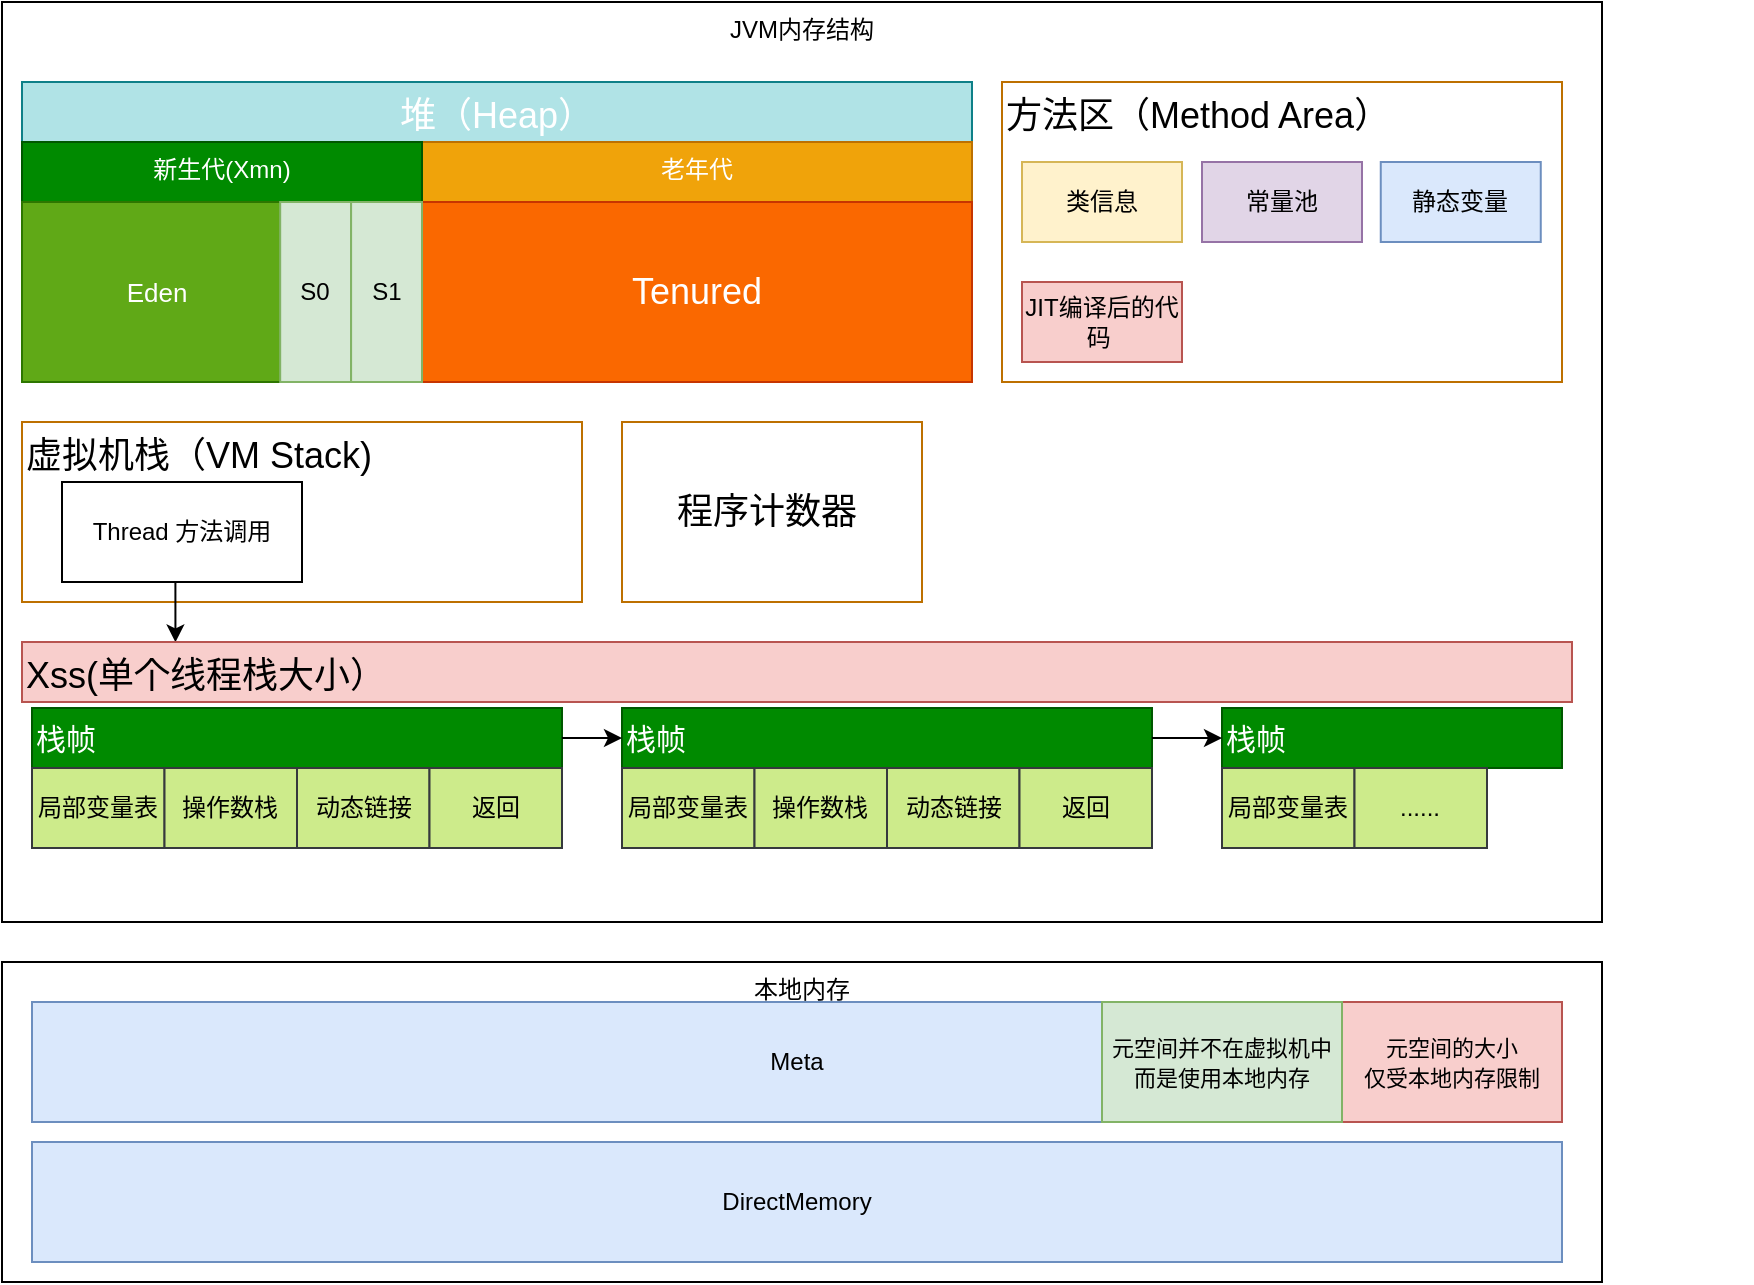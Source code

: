 <mxfile version="12.6.5" type="device"><diagram id="GDiNZ94IWS64b6WAGh60" name="JVM内存结构"><mxGraphModel dx="1208" dy="967" grid="1" gridSize="10" guides="1" tooltips="1" connect="1" arrows="1" fold="1" page="1" pageScale="1" pageWidth="827" pageHeight="1169" math="0" shadow="0"><root><mxCell id="0"/><mxCell id="1" parent="0"/><mxCell id="_Xoti6GvFluiDXKPqhfM-1" value="JVM内存结构" style="rounded=0;whiteSpace=wrap;html=1;verticalAlign=top;" vertex="1" parent="1"><mxGeometry x="40" y="210" width="800" height="460" as="geometry"/></mxCell><mxCell id="_Xoti6GvFluiDXKPqhfM-3" value="&lt;font style=&quot;font-size: 18px&quot; color=&quot;#ffffff&quot;&gt;堆（Heap）&lt;/font&gt;" style="rounded=0;whiteSpace=wrap;html=1;align=center;verticalAlign=top;fillColor=#b0e3e6;strokeColor=#0e8088;" vertex="1" parent="1"><mxGeometry x="50" y="250" width="475" height="30" as="geometry"/></mxCell><mxCell id="_Xoti6GvFluiDXKPqhfM-15" value="&lt;span style=&quot;font-size: 18px&quot;&gt;方法区（Method Area）&lt;/span&gt;" style="rounded=0;whiteSpace=wrap;html=1;align=left;verticalAlign=top;fillColor=none;strokeColor=#BD7000;fontColor=#000000;" vertex="1" parent="1"><mxGeometry x="540" y="250" width="280" height="150" as="geometry"/></mxCell><mxCell id="_Xoti6GvFluiDXKPqhfM-16" value="&lt;span style=&quot;font-size: 18px&quot;&gt;虚拟机栈（VM Stack)&lt;/span&gt;" style="rounded=0;whiteSpace=wrap;html=1;align=left;verticalAlign=top;fillColor=none;strokeColor=#BD7000;fontColor=#000000;" vertex="1" parent="1"><mxGeometry x="50" y="420" width="280" height="90" as="geometry"/></mxCell><mxCell id="_Xoti6GvFluiDXKPqhfM-18" value="类信息" style="rounded=0;whiteSpace=wrap;html=1;fillColor=#fff2cc;align=center;strokeColor=#d6b656;" vertex="1" parent="1"><mxGeometry x="550" y="290" width="80" height="40" as="geometry"/></mxCell><mxCell id="_Xoti6GvFluiDXKPqhfM-19" value="常量池" style="rounded=0;whiteSpace=wrap;html=1;fillColor=#e1d5e7;align=center;strokeColor=#9673a6;" vertex="1" parent="1"><mxGeometry x="640" y="290" width="80" height="40" as="geometry"/></mxCell><mxCell id="_Xoti6GvFluiDXKPqhfM-61" style="edgeStyle=orthogonalEdgeStyle;rounded=0;orthogonalLoop=1;jettySize=auto;html=1;exitX=0.5;exitY=1;exitDx=0;exitDy=0;entryX=0.099;entryY=0.006;entryDx=0;entryDy=0;entryPerimeter=0;fontColor=#FF0000;" edge="1" parent="1" source="_Xoti6GvFluiDXKPqhfM-48" target="_Xoti6GvFluiDXKPqhfM-57"><mxGeometry relative="1" as="geometry"/></mxCell><mxCell id="_Xoti6GvFluiDXKPqhfM-48" value="Thread 方法调用" style="rounded=0;whiteSpace=wrap;html=1;fillColor=none;fontColor=#000000;align=center;" vertex="1" parent="1"><mxGeometry x="70" y="450" width="120" height="50" as="geometry"/></mxCell><mxCell id="_Xoti6GvFluiDXKPqhfM-12" value="老年代" style="rounded=0;whiteSpace=wrap;html=1;align=center;verticalAlign=top;fillColor=#f0a30a;strokeColor=#BD7000;fontColor=#ffffff;" vertex="1" parent="1"><mxGeometry x="250" y="280" width="275" height="30" as="geometry"/></mxCell><mxCell id="_Xoti6GvFluiDXKPqhfM-13" value="&lt;font&gt;&lt;span style=&quot;font-size: 18px&quot;&gt;Tenured&lt;/span&gt;&lt;br&gt;&lt;/font&gt;" style="rounded=0;whiteSpace=wrap;html=1;align=center;verticalAlign=middle;fillColor=#fa6800;strokeColor=#C73500;fontColor=#ffffff;" vertex="1" parent="1"><mxGeometry x="250" y="310" width="275" height="90" as="geometry"/></mxCell><mxCell id="_Xoti6GvFluiDXKPqhfM-62" value="新生代(Xmn)" style="rounded=0;whiteSpace=wrap;html=1;align=center;verticalAlign=top;fillColor=#008a00;strokeColor=#005700;fontColor=#ffffff;" vertex="1" parent="1"><mxGeometry x="50" y="280" width="200" height="30" as="geometry"/></mxCell><mxCell id="_Xoti6GvFluiDXKPqhfM-20" value="本地内存" style="rounded=0;whiteSpace=wrap;html=1;verticalAlign=top;" vertex="1" parent="1"><mxGeometry x="40" y="690" width="800" height="160" as="geometry"/></mxCell><mxCell id="_Xoti6GvFluiDXKPqhfM-2" value="DirectMemory" style="rounded=0;whiteSpace=wrap;html=1;fillColor=#dae8fc;strokeColor=#6c8ebf;" vertex="1" parent="1"><mxGeometry x="55" y="780" width="765" height="60" as="geometry"/></mxCell><mxCell id="_Xoti6GvFluiDXKPqhfM-64" value="Meta&lt;span style=&quot;font-size: 11px ; text-align: left ; white-space: nowrap ; background-color: rgb(255 , 255 , 255)&quot;&gt;&lt;br&gt;&lt;/span&gt;" style="rounded=0;whiteSpace=wrap;html=1;fillColor=#dae8fc;strokeColor=#6c8ebf;" vertex="1" parent="1"><mxGeometry x="55" y="710" width="765" height="60" as="geometry"/></mxCell><mxCell id="_Xoti6GvFluiDXKPqhfM-65" value="&lt;span style=&quot;font-size: 11px ; text-align: left ; white-space: nowrap&quot;&gt;元空间的大小&lt;br&gt;仅受本地内存限制&lt;/span&gt;&lt;span style=&quot;font-size: 11px ; text-align: left ; white-space: nowrap ; background-color: rgb(255 , 255 , 255)&quot;&gt;&lt;br&gt;&lt;/span&gt;" style="rounded=0;whiteSpace=wrap;html=1;fillColor=#f8cecc;strokeColor=#b85450;" vertex="1" parent="1"><mxGeometry x="710" y="710" width="110" height="60" as="geometry"/></mxCell><mxCell id="_Xoti6GvFluiDXKPqhfM-66" value="&lt;span style=&quot;font-size: 11px ; white-space: nowrap&quot;&gt;元空间并不在虚拟机中&lt;br&gt;而是使用本地内存&lt;/span&gt;&lt;span style=&quot;font-size: 11px ; text-align: left ; white-space: nowrap ; background-color: rgb(255 , 255 , 255)&quot;&gt;&lt;br&gt;&lt;/span&gt;" style="rounded=0;whiteSpace=wrap;html=1;fillColor=#d5e8d4;strokeColor=#82b366;" vertex="1" parent="1"><mxGeometry x="590" y="710" width="120" height="60" as="geometry"/></mxCell><mxCell id="_Xoti6GvFluiDXKPqhfM-69" value="静态变量" style="rounded=0;whiteSpace=wrap;html=1;fillColor=#dae8fc;align=center;strokeColor=#6c8ebf;" vertex="1" parent="1"><mxGeometry x="729.38" y="290" width="80" height="40" as="geometry"/></mxCell><mxCell id="_Xoti6GvFluiDXKPqhfM-70" value="JIT编译后的代码&amp;nbsp;" style="rounded=0;whiteSpace=wrap;html=1;fillColor=#f8cecc;align=center;strokeColor=#b85450;" vertex="1" parent="1"><mxGeometry x="550" y="350" width="80" height="40" as="geometry"/></mxCell><mxCell id="_Xoti6GvFluiDXKPqhfM-71" value="&lt;span style=&quot;font-size: 18px&quot;&gt;程序计数器&amp;nbsp;&lt;/span&gt;" style="rounded=0;whiteSpace=wrap;html=1;align=center;verticalAlign=middle;fillColor=none;strokeColor=#BD7000;fontColor=#000000;" vertex="1" parent="1"><mxGeometry x="350" y="420" width="150" height="90" as="geometry"/></mxCell><mxCell id="_Xoti6GvFluiDXKPqhfM-63" value="" style="group" vertex="1" connectable="0" parent="1"><mxGeometry x="55" y="310" width="195" height="90" as="geometry"/></mxCell><mxCell id="_Xoti6GvFluiDXKPqhfM-11" value="&lt;font style=&quot;font-size: 13px&quot;&gt;Eden&lt;/font&gt;" style="rounded=0;whiteSpace=wrap;html=1;align=center;verticalAlign=middle;fillColor=#60a917;strokeColor=#2D7600;fontColor=#ffffff;" vertex="1" parent="_Xoti6GvFluiDXKPqhfM-63"><mxGeometry x="-5" width="135" height="90" as="geometry"/></mxCell><mxCell id="_Xoti6GvFluiDXKPqhfM-59" value="S0" style="rounded=0;whiteSpace=wrap;html=1;align=center;fillColor=#d5e8d4;strokeColor=#82b366;" vertex="1" parent="_Xoti6GvFluiDXKPqhfM-63"><mxGeometry x="124.091" width="35.455" height="90" as="geometry"/></mxCell><mxCell id="_Xoti6GvFluiDXKPqhfM-60" value="S1" style="rounded=0;whiteSpace=wrap;html=1;align=center;fillColor=#d5e8d4;strokeColor=#82b366;" vertex="1" parent="_Xoti6GvFluiDXKPqhfM-63"><mxGeometry x="159.545" width="35.455" height="90" as="geometry"/></mxCell><mxCell id="_Xoti6GvFluiDXKPqhfM-57" value="&lt;span style=&quot;font-size: 18px&quot;&gt;&lt;font color=&quot;#000000&quot;&gt;Xss(单个线程栈大小）&lt;/font&gt;&lt;/span&gt;" style="rounded=0;whiteSpace=wrap;html=1;align=left;verticalAlign=top;fillColor=#f8cecc;strokeColor=#b85450;" vertex="1" parent="1"><mxGeometry x="50" y="530" width="775" height="30" as="geometry"/></mxCell><mxCell id="_Xoti6GvFluiDXKPqhfM-74" value="" style="group" vertex="1" connectable="0" parent="1"><mxGeometry x="55" y="563" width="265" height="70" as="geometry"/></mxCell><mxCell id="_Xoti6GvFluiDXKPqhfM-17" value="&lt;font style=&quot;font-size: 15px&quot;&gt;栈帧&lt;/font&gt;" style="rounded=0;whiteSpace=wrap;html=1;align=left;verticalAlign=top;fillColor=#008a00;strokeColor=#005700;fontColor=#ffffff;" vertex="1" parent="_Xoti6GvFluiDXKPqhfM-74"><mxGeometry width="265" height="30" as="geometry"/></mxCell><mxCell id="_Xoti6GvFluiDXKPqhfM-27" value="" style="group" vertex="1" connectable="0" parent="_Xoti6GvFluiDXKPqhfM-74"><mxGeometry y="30" width="265" height="40" as="geometry"/></mxCell><mxCell id="_Xoti6GvFluiDXKPqhfM-23" value="局部变量表" style="rounded=0;whiteSpace=wrap;html=1;fillColor=#cdeb8b;align=center;strokeColor=#36393d;" vertex="1" parent="_Xoti6GvFluiDXKPqhfM-27"><mxGeometry width="66.25" height="40" as="geometry"/></mxCell><mxCell id="_Xoti6GvFluiDXKPqhfM-24" value="操作数栈" style="rounded=0;whiteSpace=wrap;html=1;fillColor=#cdeb8b;align=center;strokeColor=#36393d;" vertex="1" parent="_Xoti6GvFluiDXKPqhfM-27"><mxGeometry x="66.25" width="66.25" height="40" as="geometry"/></mxCell><mxCell id="_Xoti6GvFluiDXKPqhfM-25" value="动态链接" style="rounded=0;whiteSpace=wrap;html=1;fillColor=#cdeb8b;align=center;strokeColor=#36393d;" vertex="1" parent="_Xoti6GvFluiDXKPqhfM-27"><mxGeometry x="132.5" width="66.25" height="40" as="geometry"/></mxCell><mxCell id="_Xoti6GvFluiDXKPqhfM-26" value="返回" style="rounded=0;whiteSpace=wrap;html=1;fillColor=#cdeb8b;align=center;strokeColor=#36393d;" vertex="1" parent="_Xoti6GvFluiDXKPqhfM-27"><mxGeometry x="198.75" width="66.25" height="40" as="geometry"/></mxCell><mxCell id="_Xoti6GvFluiDXKPqhfM-75" value="" style="group" vertex="1" connectable="0" parent="1"><mxGeometry x="350" y="563" width="265" height="70" as="geometry"/></mxCell><mxCell id="_Xoti6GvFluiDXKPqhfM-76" value="&lt;font style=&quot;font-size: 15px&quot;&gt;栈帧&lt;/font&gt;" style="rounded=0;whiteSpace=wrap;html=1;align=left;verticalAlign=top;fillColor=#008a00;strokeColor=#005700;fontColor=#ffffff;" vertex="1" parent="_Xoti6GvFluiDXKPqhfM-75"><mxGeometry width="265" height="30" as="geometry"/></mxCell><mxCell id="_Xoti6GvFluiDXKPqhfM-77" value="" style="group" vertex="1" connectable="0" parent="_Xoti6GvFluiDXKPqhfM-75"><mxGeometry y="30" width="265" height="40" as="geometry"/></mxCell><mxCell id="_Xoti6GvFluiDXKPqhfM-78" value="局部变量表" style="rounded=0;whiteSpace=wrap;html=1;fillColor=#cdeb8b;align=center;strokeColor=#36393d;" vertex="1" parent="_Xoti6GvFluiDXKPqhfM-77"><mxGeometry width="66.25" height="40" as="geometry"/></mxCell><mxCell id="_Xoti6GvFluiDXKPqhfM-79" value="操作数栈" style="rounded=0;whiteSpace=wrap;html=1;fillColor=#cdeb8b;align=center;strokeColor=#36393d;" vertex="1" parent="_Xoti6GvFluiDXKPqhfM-77"><mxGeometry x="66.25" width="66.25" height="40" as="geometry"/></mxCell><mxCell id="_Xoti6GvFluiDXKPqhfM-80" value="动态链接" style="rounded=0;whiteSpace=wrap;html=1;fillColor=#cdeb8b;align=center;strokeColor=#36393d;" vertex="1" parent="_Xoti6GvFluiDXKPqhfM-77"><mxGeometry x="132.5" width="66.25" height="40" as="geometry"/></mxCell><mxCell id="_Xoti6GvFluiDXKPqhfM-81" value="返回" style="rounded=0;whiteSpace=wrap;html=1;fillColor=#cdeb8b;align=center;strokeColor=#36393d;" vertex="1" parent="_Xoti6GvFluiDXKPqhfM-77"><mxGeometry x="198.75" width="66.25" height="40" as="geometry"/></mxCell><mxCell id="_Xoti6GvFluiDXKPqhfM-83" value="&lt;font style=&quot;font-size: 15px&quot;&gt;栈帧&lt;/font&gt;" style="rounded=0;whiteSpace=wrap;html=1;align=left;verticalAlign=top;fillColor=#008a00;strokeColor=#005700;fontColor=#ffffff;" vertex="1" parent="1"><mxGeometry x="650" y="563" width="170" height="30" as="geometry"/></mxCell><mxCell id="_Xoti6GvFluiDXKPqhfM-84" value="" style="group" vertex="1" connectable="0" parent="1"><mxGeometry x="650" y="593" width="265" height="40" as="geometry"/></mxCell><mxCell id="_Xoti6GvFluiDXKPqhfM-85" value="局部变量表" style="rounded=0;whiteSpace=wrap;html=1;fillColor=#cdeb8b;align=center;strokeColor=#36393d;" vertex="1" parent="_Xoti6GvFluiDXKPqhfM-84"><mxGeometry width="66.25" height="40" as="geometry"/></mxCell><mxCell id="_Xoti6GvFluiDXKPqhfM-86" value="......" style="rounded=0;whiteSpace=wrap;html=1;fillColor=#cdeb8b;align=center;strokeColor=#36393d;" vertex="1" parent="_Xoti6GvFluiDXKPqhfM-84"><mxGeometry x="66.25" width="66.25" height="40" as="geometry"/></mxCell><mxCell id="_Xoti6GvFluiDXKPqhfM-90" style="edgeStyle=orthogonalEdgeStyle;rounded=0;orthogonalLoop=1;jettySize=auto;html=1;exitX=1;exitY=0.5;exitDx=0;exitDy=0;entryX=0;entryY=0.5;entryDx=0;entryDy=0;fontColor=#FFFFFF;align=left;" edge="1" parent="1" source="_Xoti6GvFluiDXKPqhfM-17" target="_Xoti6GvFluiDXKPqhfM-76"><mxGeometry relative="1" as="geometry"/></mxCell><mxCell id="_Xoti6GvFluiDXKPqhfM-91" style="edgeStyle=orthogonalEdgeStyle;rounded=0;orthogonalLoop=1;jettySize=auto;html=1;exitX=1;exitY=0.5;exitDx=0;exitDy=0;entryX=0;entryY=0.5;entryDx=0;entryDy=0;fontColor=#FFFFFF;align=left;" edge="1" parent="1" source="_Xoti6GvFluiDXKPqhfM-76" target="_Xoti6GvFluiDXKPqhfM-83"><mxGeometry relative="1" as="geometry"/></mxCell></root></mxGraphModel></diagram></mxfile>
